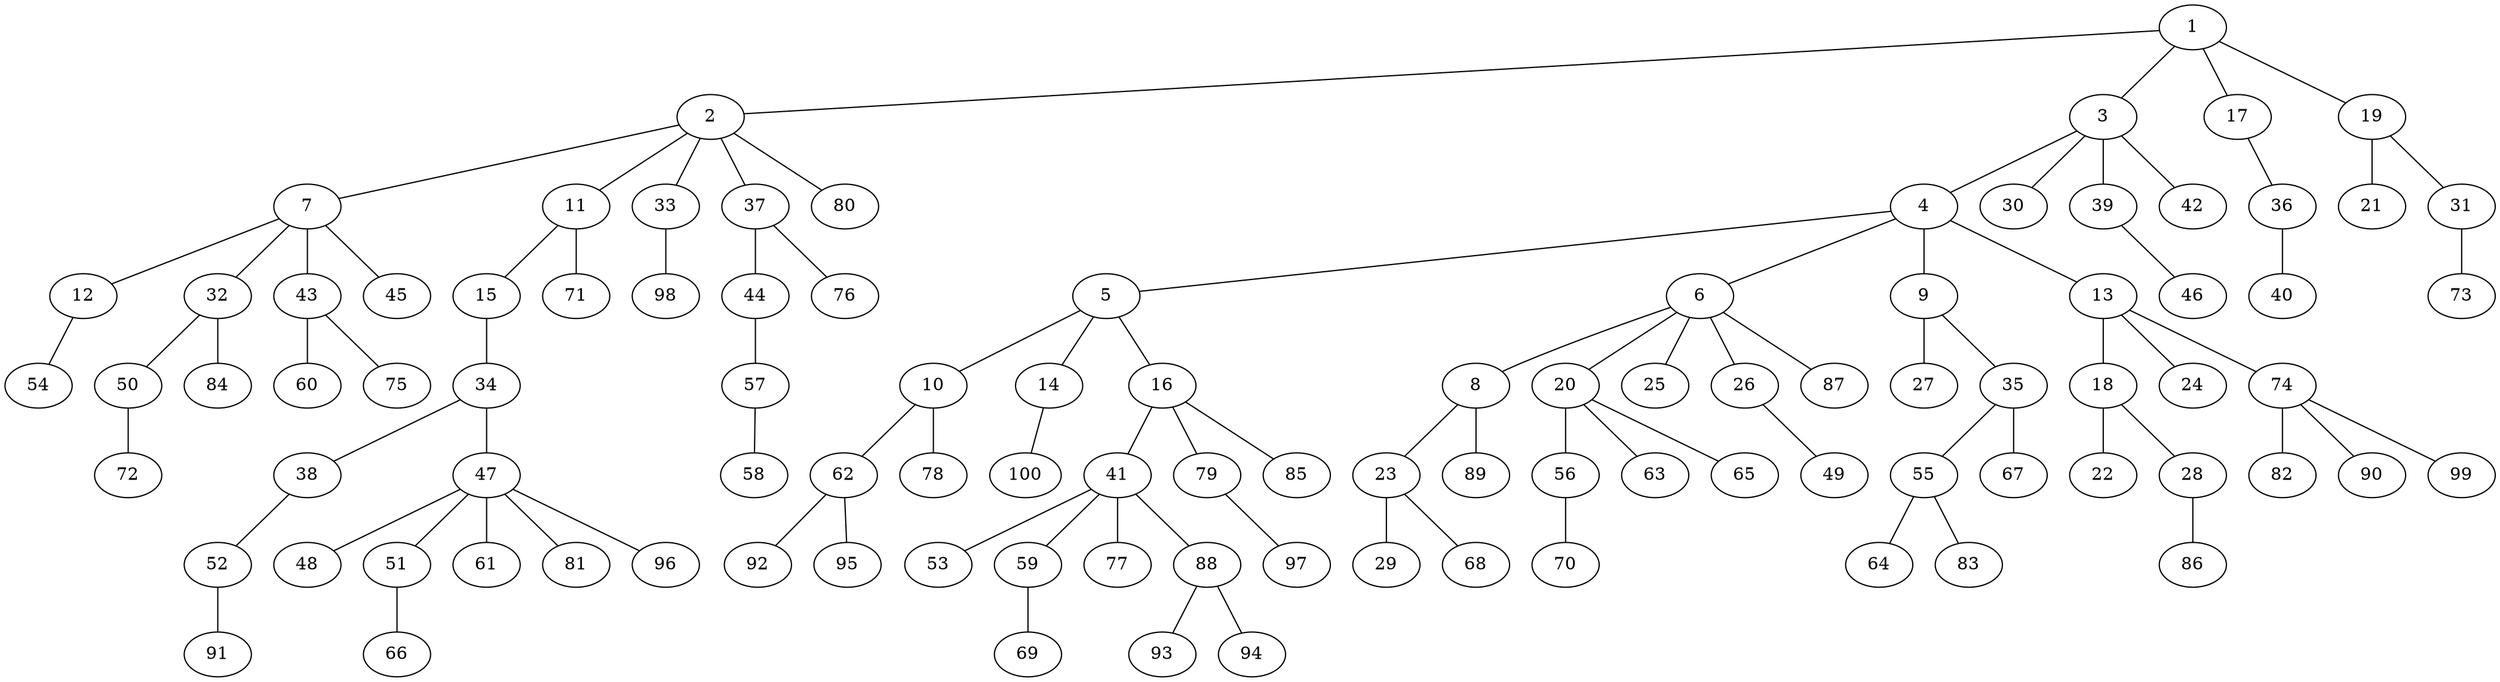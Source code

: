graph graphname {1--2
1--3
1--17
1--19
2--7
2--11
2--33
2--37
2--80
3--4
3--30
3--39
3--42
4--5
4--6
4--9
4--13
5--10
5--14
5--16
6--8
6--20
6--25
6--26
6--87
7--12
7--32
7--43
7--45
8--23
8--89
9--27
9--35
10--62
10--78
11--15
11--71
12--54
13--18
13--24
13--74
14--100
15--34
16--41
16--79
16--85
17--36
18--22
18--28
19--21
19--31
20--56
20--63
20--65
23--29
23--68
26--49
28--86
31--73
32--50
32--84
33--98
34--38
34--47
35--55
35--67
36--40
37--44
37--76
38--52
39--46
41--53
41--59
41--77
41--88
43--60
43--75
44--57
47--48
47--51
47--61
47--81
47--96
50--72
51--66
52--91
55--64
55--83
56--70
57--58
59--69
62--92
62--95
74--82
74--90
74--99
79--97
88--93
88--94
}